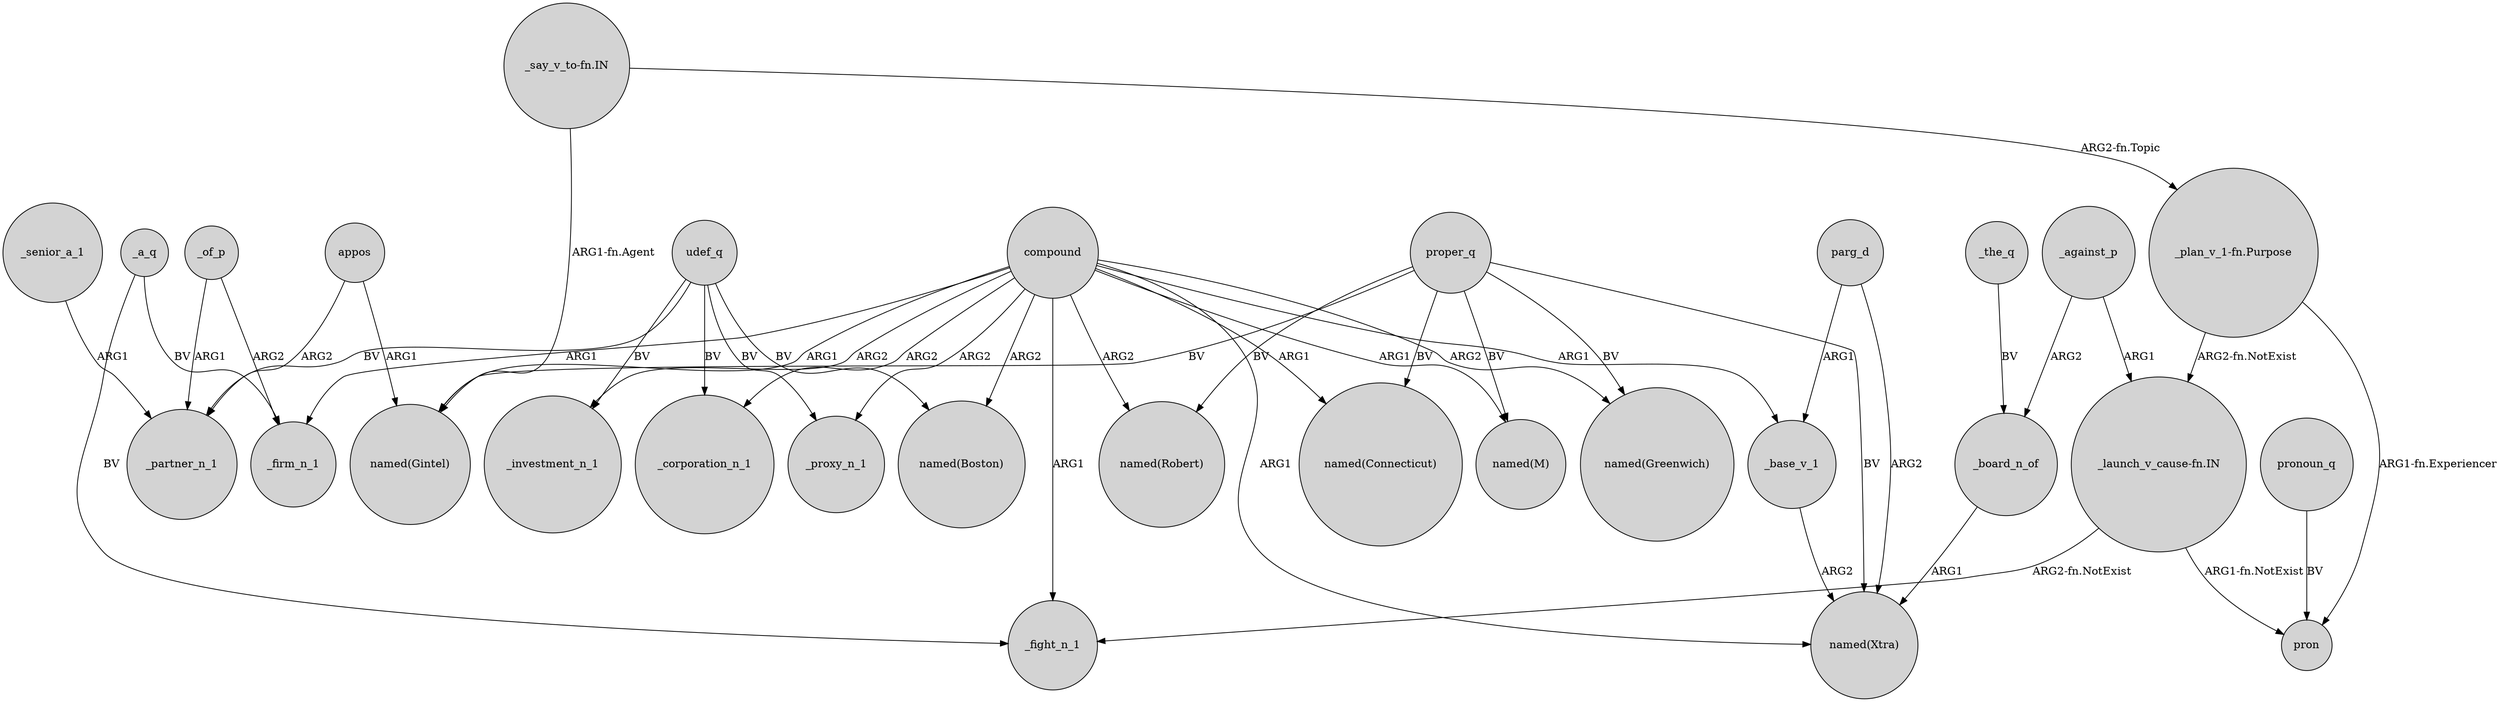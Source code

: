 digraph {
	node [shape=circle style=filled]
	_of_p -> _firm_n_1 [label=ARG2]
	"_launch_v_cause-fn.IN" -> pron [label="ARG1-fn.NotExist"]
	appos -> _partner_n_1 [label=ARG2]
	"_plan_v_1-fn.Purpose" -> pron [label="ARG1-fn.Experiencer"]
	_a_q -> _firm_n_1 [label=BV]
	compound -> "named(Robert)" [label=ARG2]
	"_say_v_to-fn.IN" -> "named(Gintel)" [label="ARG1-fn.Agent"]
	_against_p -> "_launch_v_cause-fn.IN" [label=ARG1]
	compound -> "named(Boston)" [label=ARG2]
	compound -> _corporation_n_1 [label=ARG2]
	compound -> _investment_n_1 [label=ARG2]
	_against_p -> _board_n_of [label=ARG2]
	udef_q -> _partner_n_1 [label=BV]
	compound -> _proxy_n_1 [label=ARG2]
	proper_q -> "named(M)" [label=BV]
	"_say_v_to-fn.IN" -> "_plan_v_1-fn.Purpose" [label="ARG2-fn.Topic"]
	parg_d -> "named(Xtra)" [label=ARG2]
	udef_q -> _proxy_n_1 [label=BV]
	_board_n_of -> "named(Xtra)" [label=ARG1]
	proper_q -> "named(Greenwich)" [label=BV]
	compound -> "named(Gintel)" [label=ARG1]
	pronoun_q -> pron [label=BV]
	udef_q -> _corporation_n_1 [label=BV]
	proper_q -> "named(Xtra)" [label=BV]
	"_launch_v_cause-fn.IN" -> _fight_n_1 [label="ARG2-fn.NotExist"]
	_senior_a_1 -> _partner_n_1 [label=ARG1]
	compound -> "named(Greenwich)" [label=ARG2]
	compound -> _base_v_1 [label=ARG1]
	compound -> "named(M)" [label=ARG1]
	proper_q -> "named(Robert)" [label=BV]
	_the_q -> _board_n_of [label=BV]
	udef_q -> "named(Boston)" [label=BV]
	compound -> _firm_n_1 [label=ARG1]
	appos -> "named(Gintel)" [label=ARG1]
	_of_p -> _partner_n_1 [label=ARG1]
	udef_q -> _investment_n_1 [label=BV]
	"_plan_v_1-fn.Purpose" -> "_launch_v_cause-fn.IN" [label="ARG2-fn.NotExist"]
	parg_d -> _base_v_1 [label=ARG1]
	compound -> _fight_n_1 [label=ARG1]
	proper_q -> "named(Connecticut)" [label=BV]
	_base_v_1 -> "named(Xtra)" [label=ARG2]
	proper_q -> "named(Gintel)" [label=BV]
	_a_q -> _fight_n_1 [label=BV]
	compound -> "named(Xtra)" [label=ARG1]
	compound -> "named(Connecticut)" [label=ARG1]
}
